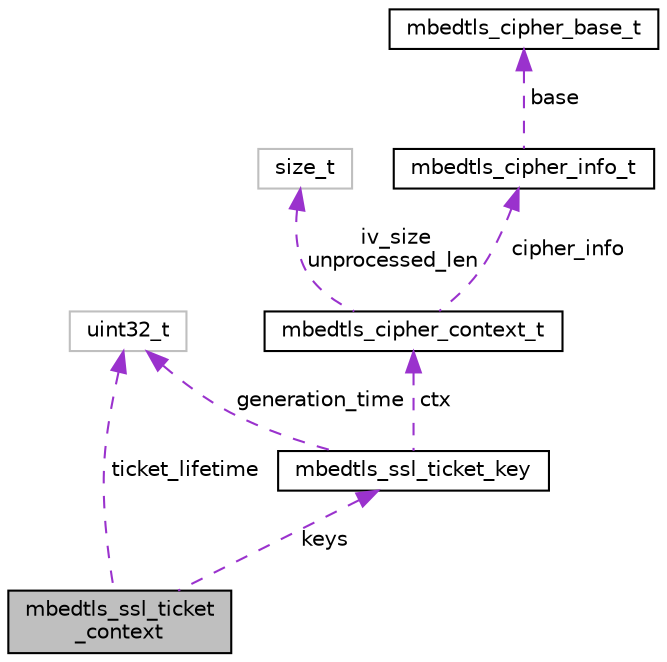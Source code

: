 digraph "mbedtls_ssl_ticket_context"
{
  edge [fontname="Helvetica",fontsize="10",labelfontname="Helvetica",labelfontsize="10"];
  node [fontname="Helvetica",fontsize="10",shape=record];
  Node1 [label="mbedtls_ssl_ticket\l_context",height=0.2,width=0.4,color="black", fillcolor="grey75", style="filled", fontcolor="black"];
  Node2 -> Node1 [dir="back",color="darkorchid3",fontsize="10",style="dashed",label=" ticket_lifetime" ,fontname="Helvetica"];
  Node2 [label="uint32_t",height=0.2,width=0.4,color="grey75", fillcolor="white", style="filled"];
  Node3 -> Node1 [dir="back",color="darkorchid3",fontsize="10",style="dashed",label=" keys" ,fontname="Helvetica"];
  Node3 [label="mbedtls_ssl_ticket_key",height=0.2,width=0.4,color="black", fillcolor="white", style="filled",URL="$structmbedtls__ssl__ticket__key.html",tooltip="Information for session ticket protection. "];
  Node2 -> Node3 [dir="back",color="darkorchid3",fontsize="10",style="dashed",label=" generation_time" ,fontname="Helvetica"];
  Node4 -> Node3 [dir="back",color="darkorchid3",fontsize="10",style="dashed",label=" ctx" ,fontname="Helvetica"];
  Node4 [label="mbedtls_cipher_context_t",height=0.2,width=0.4,color="black", fillcolor="white", style="filled",URL="$structmbedtls__cipher__context__t.html"];
  Node5 -> Node4 [dir="back",color="darkorchid3",fontsize="10",style="dashed",label=" iv_size\nunprocessed_len" ,fontname="Helvetica"];
  Node5 [label="size_t",height=0.2,width=0.4,color="grey75", fillcolor="white", style="filled"];
  Node6 -> Node4 [dir="back",color="darkorchid3",fontsize="10",style="dashed",label=" cipher_info" ,fontname="Helvetica"];
  Node6 [label="mbedtls_cipher_info_t",height=0.2,width=0.4,color="black", fillcolor="white", style="filled",URL="$structmbedtls__cipher__info__t.html"];
  Node7 -> Node6 [dir="back",color="darkorchid3",fontsize="10",style="dashed",label=" base" ,fontname="Helvetica"];
  Node7 [label="mbedtls_cipher_base_t",height=0.2,width=0.4,color="black", fillcolor="white", style="filled",URL="$structmbedtls__cipher__base__t.html"];
}
